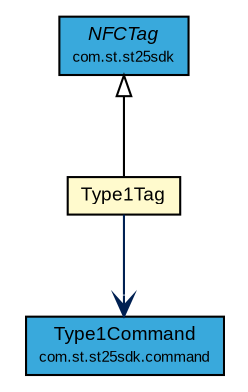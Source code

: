#!/usr/local/bin/dot
#
# Class diagram 
# Generated by UMLGraph version R5_7_2-3-gee82a7 (http://www.umlgraph.org/)
#

digraph G {
	edge [fontname="arial",fontsize=10,labelfontname="arial",labelfontsize=10];
	node [fontname="arial",fontsize=10,shape=plaintext];
	nodesep=0.25;
	ranksep=0.5;
	// com.st.st25sdk.NFCTag
	c53585 [label=<<table title="com.st.st25sdk.NFCTag" border="0" cellborder="1" cellspacing="0" cellpadding="2" port="p" bgcolor="#39a9dc" href="../NFCTag.html">
		<tr><td><table border="0" cellspacing="0" cellpadding="1">
<tr><td align="center" balign="center"><font face="arial italic"> NFCTag </font></td></tr>
<tr><td align="center" balign="center"><font point-size="7.0"> com.st.st25sdk </font></td></tr>
		</table></td></tr>
		</table>>, URL="../NFCTag.html", fontname="arial", fontcolor="black", fontsize=9.0];
	// com.st.st25sdk.command.Type1Command
	c53614 [label=<<table title="com.st.st25sdk.command.Type1Command" border="0" cellborder="1" cellspacing="0" cellpadding="2" port="p" bgcolor="#39a9dc" href="../command/Type1Command.html">
		<tr><td><table border="0" cellspacing="0" cellpadding="1">
<tr><td align="center" balign="center"> Type1Command </td></tr>
<tr><td align="center" balign="center"><font point-size="7.0"> com.st.st25sdk.command </font></td></tr>
		</table></td></tr>
		</table>>, URL="../command/Type1Command.html", fontname="arial", fontcolor="black", fontsize=9.0];
	// com.st.st25sdk.type1.Type1Tag
	c53673 [label=<<table title="com.st.st25sdk.type1.Type1Tag" border="0" cellborder="1" cellspacing="0" cellpadding="2" port="p" bgcolor="lemonChiffon" href="./Type1Tag.html">
		<tr><td><table border="0" cellspacing="0" cellpadding="1">
<tr><td align="center" balign="center"> Type1Tag </td></tr>
		</table></td></tr>
		</table>>, URL="./Type1Tag.html", fontname="arial", fontcolor="black", fontsize=9.0];
	//com.st.st25sdk.type1.Type1Tag extends com.st.st25sdk.NFCTag
	c53585:p -> c53673:p [dir=back,arrowtail=empty];
	// com.st.st25sdk.type1.Type1Tag NAVASSOC com.st.st25sdk.command.Type1Command
	c53673:p -> c53614:p [taillabel="", label="", headlabel="", fontname="arial", fontcolor="#002052", fontsize=10.0, color="#002052", arrowhead=open];
}

